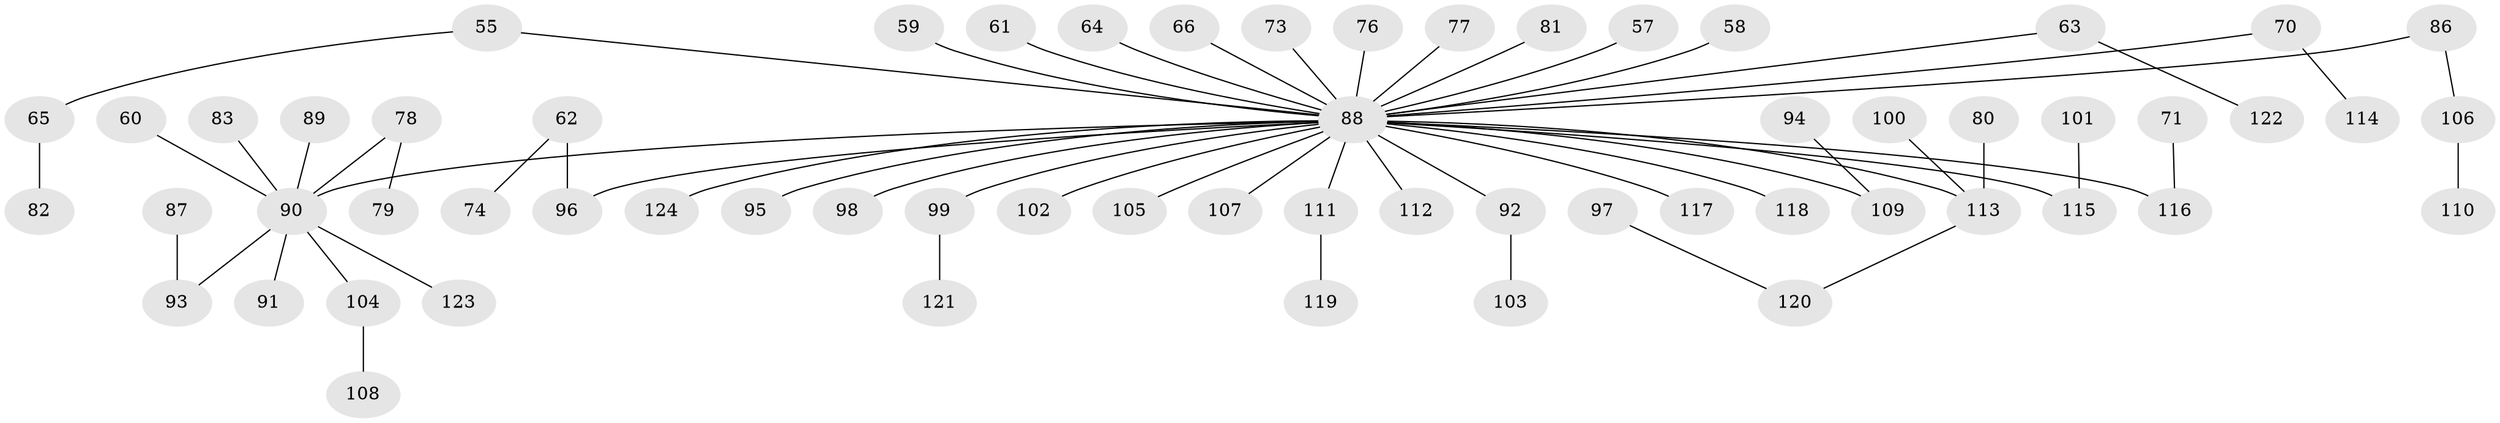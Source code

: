 // original degree distribution, {3: 0.1774193548387097, 6: 0.016129032258064516, 4: 0.04032258064516129, 8: 0.008064516129032258, 7: 0.008064516129032258, 2: 0.22580645161290322, 5: 0.024193548387096774, 1: 0.5}
// Generated by graph-tools (version 1.1) at 2025/52/03/09/25 04:52:42]
// undirected, 62 vertices, 61 edges
graph export_dot {
graph [start="1"]
  node [color=gray90,style=filled];
  55;
  57;
  58;
  59;
  60;
  61;
  62;
  63;
  64;
  65;
  66;
  70;
  71;
  73;
  74;
  76;
  77;
  78;
  79;
  80;
  81;
  82;
  83;
  86;
  87;
  88 [super="+53+51+43+32+42+45+68+49+56+69+54"];
  89;
  90 [super="+72+15+22+85+47"];
  91;
  92;
  93 [super="+67"];
  94;
  95;
  96 [super="+48"];
  97;
  98;
  99;
  100;
  101;
  102;
  103;
  104;
  105;
  106;
  107;
  108;
  109 [super="+13"];
  110;
  111;
  112;
  113 [super="+75+46+52"];
  114;
  115 [super="+8"];
  116 [super="+1"];
  117;
  118;
  119;
  120 [super="+84"];
  121;
  122;
  123;
  124;
  55 -- 65;
  55 -- 88;
  57 -- 88;
  58 -- 88;
  59 -- 88;
  60 -- 90;
  61 -- 88;
  62 -- 74;
  62 -- 96;
  63 -- 122;
  63 -- 88;
  64 -- 88;
  65 -- 82;
  66 -- 88;
  70 -- 114;
  70 -- 88;
  71 -- 116;
  73 -- 88;
  76 -- 88;
  77 -- 88;
  78 -- 79;
  78 -- 90;
  80 -- 113;
  81 -- 88;
  83 -- 90;
  86 -- 106;
  86 -- 88;
  87 -- 93;
  88 -- 98;
  88 -- 124;
  88 -- 92;
  88 -- 96;
  88 -- 99;
  88 -- 102;
  88 -- 107;
  88 -- 109;
  88 -- 111;
  88 -- 112;
  88 -- 115;
  88 -- 116;
  88 -- 113;
  88 -- 90;
  88 -- 118;
  88 -- 105;
  88 -- 95;
  88 -- 117;
  89 -- 90;
  90 -- 91;
  90 -- 104;
  90 -- 93;
  90 -- 123;
  92 -- 103;
  94 -- 109;
  97 -- 120;
  99 -- 121;
  100 -- 113;
  101 -- 115;
  104 -- 108;
  106 -- 110;
  111 -- 119;
  113 -- 120;
}
